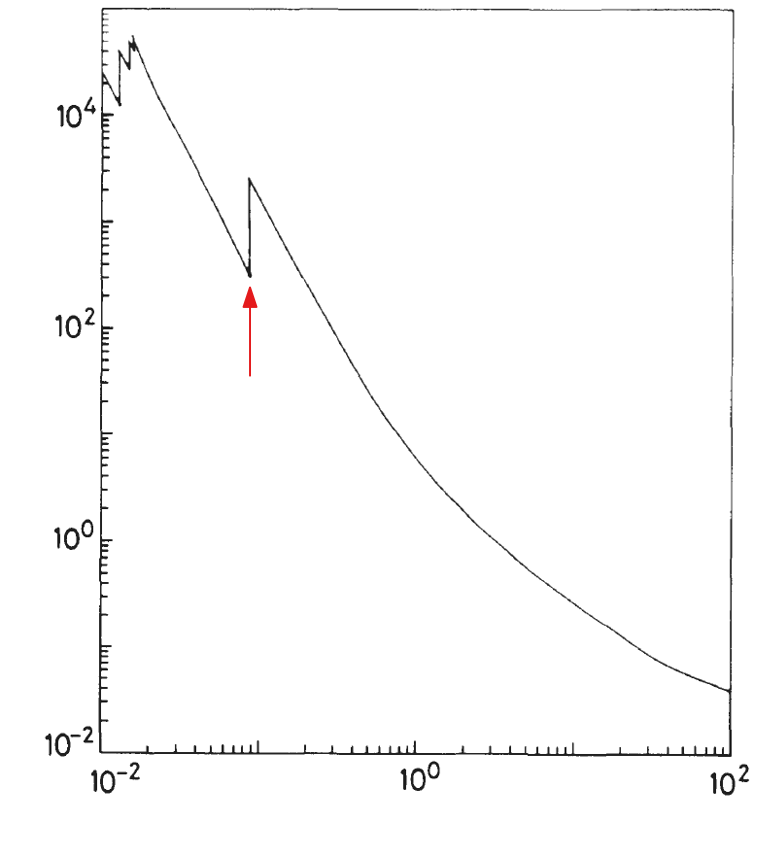 <?xml version="1.0"?>
<!DOCTYPE ipe SYSTEM "ipe.dtd">
<ipe version="70107" creator="Ipe 7.2.2">
<info created="D:20160430121529" modified="D:20160430121919"/>
<bitmap id="1" width="800" height="869" length="9493" ColorSpace="DeviceGray" Filter="FlateDecode" BitsPerComponent="8" encoding="base64">
eNrt3UuO40qWoOGtcAm+gjuILRR8BwbkSNMaBBBArKEBQ480buTIR4kexiiBsgXUFhp3Bz4p
QO16knqQIuUUZaR9P/JmRLjLXRTJn+cce242AAAAAAAAAAAAeIhQDSFuQqx/Im7/b/fPuCXE
EUm7/3W/JMWvD5BOH6X5+tBxMC46+pKqt/crVuv1erX9v/Xvr7+cvvb1t7dbL38Gfx3+q3l7
2/23O4K3t+OX3r7k3H6h2v+5ahxxK2/V2HzJuH1EbJ8Tobol5z9PB7s9zL8On+bwz8ZBvfU9
uLDV/OT717Ni/6DY/rlp/teDXo+r848UDh/28K3tg7LxdNx+oXEyqrB9pobmuTo8VlPav/vu
yZanH7FaDXn55/pzmuP61+G/mo+vd/742B/B58f+aD6//rlef/3jYytz30PbvfjJ7B4vv0//
/Dgc+/rv9d+fm//Z/evrOP7ef2t/Zvev63twq7GeRKvuD7G6fN1q//hs/vz+S7+3X1w1Pv5q
1fiJ3/Vxrxqf4a/6eZWy9OPtUxDFy/jX8dHwo8oygsR31wgZ8PGWpx9vv1wbZMB7nn5Uf/3j
H//43//l+oAf4gf4of4AP/gBfjw/v/pwacCP1vr8x7b1+Y/rA37wA/wYll/pPwc/1OfgBz/A
D36AH1PVH6t6jDXAj3M/du1X/+ffrg/4cSt+aL8CP9Qf4Ac/wA9+gB/8AD9eX5+vjL8CP9r8
2LbvhvX/dX3Aj1vx42OzMfsc/FB/gB/j+vFnZegJ+NHGx9vKlQM/2ljJv8CPVtbWb8A0fqRZ
+lGtXTpM4UeWR7VfP/F/bn7v3/xA6X7s1t/9dXP+x39+bP1QoKPk+PHf7Uf842OzqhQgUH/c
POL9dl8CCKbwY3btV6v9vlcCCMrNrzoOa33YUVGFDn60+/Hjj6uHMv0IPfxQgUD8uOXHbqvq
oALBBH5k2X7VHT/iJmx3fleBoND4UV2un/jx68yPrwDyFUQkWCi0/tg34f6vWop6w86tH18v
SBsJFkqtPy73x1nXMuz82EcZCRbK9ONyfdHPt1M2VfsRJVgo04+rw3qvjhlW7cdGggV+HPw4
ZlgNP1To4MfRj0O50fDDMu/gx8GPY3tuww8VOsr0Y3XtxybtK5CmH8EgLJTox/qGH5uwq0Ca
fiQVCMSPgx/7erzpx0EZoPD6Y1VtDsvynvkRVSDgx9aKXTq1m3ve8EOCBX4c/diE3dzz5pRg
g7BQoB/b8buf136k3bjFsynzEiyU58du+O5/Nta/+l3V34jdpTxQQvxY/7mKH1/h4tIPg7BQ
nh9XQWFV1ZHl3I8gwUJpfqzb/NhNrd1IsCB+bG7kV7uptRsJFor2473Vj68AclcmoDA/ftdW
XK24YpQ7xI/2V+sCQWF+XNUUvzv8iEa5oyw/roZVrUPHyw3CwnP4fMvUj3q9qz2rOCjcAIv2
43Lc4XtHfmUUL0rLry6XZ+/0wyheFObH5fLs3X6YJoWy8qt4kTN1+7EJEiwU5cdF0X3HDxU6
isqv4kVMuOOHAILS/DiLCff22U0CCAry43KHwbv7UNuvE6X50YgJd/2w3RpK86MRQO76oY8Q
4/ORb/vVNibUo0zu1efbFxvmjpH5u8rZj8byoff9SBIsFOPH8c9Vbz+M4sXorPP2I1XHpOlu
/aGPEMX5Uc8NfA/3f0ofIUYm2/Ell/d8j/ihjxCjk2v7brq45/vEDwEEI/ORe/w4rt7Ty4+k
iRdl1R/H5d9WvQ5UEy/K8KNe5GrfbNvvQCVYKC1+pMOunH1+ToWO0vzYb+LcL7+yFBYW60dM
t/1I1Y+//99bvwM1ShEL9SNW1W0/NvuxvP1+i5VMsEw/QqsfcYAfUQDBEv34kiC0+JEG+LGp
9IFgeX6kMwPO/dgHkL6/SQDB8vw43zbtwo+dIL0DkQoES/MjNbOraz82A/zQSYjF+XGxq+CV
HwIISvbj4va/8iMNCSAqEMzQj9SIEbuKOzbDw+4Fsc2PQQmWAIL5+dFohEqH5XtOPuz/VvcQ
XvuR4oC3slYc5uZHrIU46XEsyg9i1H5U1TffS4aFefnRCBiHSFIHlOrkRzWKH0aZYMZ+HONG
qk55VXWecX3XD/vlYGZ+fBXfh9v/lFZtOwWrp/hxnJULzKU+P/aRN7syvv6adsX3llAX8PHb
hyXBwtz8iEc/wvlXGv6c/vbt9xJAMFc/YqMqCWcpWP3luCclAQQF+9E8gHhezFdDJkZdvZk+
EMzRj6rdj82IfljOHfP3I3T5EXZJ1qMJVhBAMHc/Ypsf8dvvZqkGzL7+eKIfjc11gCXU55f1
R/zm2wkgmLsfsas+T996P0s1YJZ+hGn82ARNWJibH5vGfd+mwCj1x1eJrgkLs/MjXo5PvOXH
OO9oqQbMzo+tFuGoR2zxY9f18f0AUm+gDszEj3i3c/x7XednJbo2XszEj1NneajuFODVKA28
G228+B6fb2nCdztfvuR8Sbhb+dUIxyaA4Du8x9e8b3d5UY0W1owywRz9uJeJjRbW4k8BBAvz
I1bjHZaZhFiaHyMWIGYSYnF+pOpOAS+AoGw/4mjxQwCB+kMAAT8eDCCrP640+NH66wx0x6L8
CKP+Pp2EWJYfo8yPqn+fEh0L9GO0gxNAsCw/4igTQOoSXQCB+rz9NwogWIwfaXQ/kgAC8aMd
U9HBj64KxFR0DPdjU4of2njxgB+pFD+08WI5+VXVmK0ugIAfTUad/1H/UgEEi8ivnuKHAILF
xI/wjF8rgGCoH1ke1VPqc52E4Ef37xVAwA8VCPjxCEaZYBH1+ZMOSwWCBcSPp/lhV3QswI/N
qOtfnZsnw8IAP1Kmfoy0Qc71b5ZhYe71R3yeH9b6wezzq1iFtEnpKe5KsDB/P54Y1n6aKAV+
tJfoKhDwoyPDUoGAH+2/XQUCfrRjqQbM2o/0XD8MU4T40VWByLDADwEE/BBAwA8BBPw4+RGe
M3z3hIlSmLMfTxufeEAnOubrx358+6gb5AggWJAfTx92rwKB+rxLQaOwMFM/QvX8aY0SLNzl
82em5ccEMert0/VHN+tYrB/6CMGPUSv0P0p6fhTjx/AAstLmxY9y/AhDb/d3KRk/yvFj8Fpx
K4tn8aMcPwZXIOtKAOFHOX4M7QP58kMA4UcGfkx0WAMDyJcfAgg/yokfAweZbP0QQPhRjh/D
lvr58iMKIPwox49hS/18+TG8URj8mK8fg+ZJrbfbTld22OFHMX4MasJab9sNZFj8eL0f+wmE
U1QgAzKsnR922OFHJn5MEUVS1X+c+y6/2gQBhB+v9iM+ef2S5put+/sR90YJIPx4qR9hwjfr
X4Hs/VCB8KMkP/o3YR38sLYDP17sx6SH1buT8OiHqYf8KMiP3gHk5Ecwd50fxfjRuwI5+ZEE
EH6U40fq2Qdy8sMoE34U5Effgrv2wyiTMvjNjwH5UsMPbbziRzl+9Bwz0vDDKBN+vNCPauI3
7BcOmn5E6/fy42V+hKnfsVcF0vTD+r3qj3Lyq363+5kfdtgRPwryo8/tfuaHAMKPgvzoM2bk
3I9hc3PBj1n70WO/gws/qnc3ED9K8aNHl9+FH0kAWTorftQB5G6L7YUfRpnwoyA/7geQSz8M
U5RfFeTH3U7CSz8EEPGjID/ujhlZX/brG4W1cN75MaACWV/165tpy49y/LjX5be+Hhemk5Af
5fhxpxN9fX1cRpnwoxw/7oSDG34IIPwoyI/ueuKWHyoQfpTjR/corFt+mGnLj4L86AwHN/3Q
xsuPcvzoDAfrm/O2zLTlRzl+dIWD234YZbJcVtmu3542abeG++QH2BEObvuhRF8ume//MdUm
OT0DyLpl3QgBRPwoxo+ODXPa/BBA1B9T51cnXlCBrAf6IYDwY2I/Xvruq6F+CCD8mNaP9MJ3
b73bW/3YWCyOHy+oPzILIO1+RAkWP4rxoy2AtPuxkWDxY/r6PLMKpMOPaBQWP6a7P8Nr378l
gHy+VcOLevBjdD9efVgtd/t7ux+WauDH1PnV6xqxWu72Dj+MwuLH1PV5dqMU37taDKymyI9S
/GgZpdjph02f+TGZH+nlh7Aa6kfSSciPiW7O8PJDuNmE1emHpRr4MZUfGRzWrQDS7Yf13PlR
jh+3Aki3H2ba8mOq+uO1/edt5cQdPyzVwI+J/Hjp+KvD3b4a6odOQn5MGT9e3Ih1XU7c80Mn
IT8m8SPkcBTX0eCeHyZK8aOU+vxWNLjrhzZefhTjx3V71H0/TAThRzF+XLVH9fBDAOHHVPX5
yw/uMoD08EMFwo8J/Hj5AMXDgayG+iGA8GMCP0IW8eMrGnwO9cMokyX5kTL1I5sjWQ/1wygT
8aOQ+vwqW+rlh1Em4kcxfpxlSx9vveKaACJ+lOLHWSf6ul/eJ4Dwoxg/mp3oPf3Qxiu/erIf
IZ9jaQSQvn5o412MH3keVhbj26+zpd5+CCDyq1L8aJTbn299j0gFIr96qh85zP+4zpbe+/oh
gMivyqjPz2723n5sgvWqxY9C/Kizpf7pqJmE4kcxfpwCyIByTSchP0rx47iUycdb/3bnaDVF
fjztfsysWe1Qoa+HtKhJsJbgR5btuzE3Pw6jsP4e1OL80zh3fhSRXx070QfFjy+pVCDyq+fk
V5nMr20c0WqwH0aZLMCPLNt3Yzbza+uItg0GA/3QSSi/elb82JOPvWHbHDXQDyW6/OpJT+uQ
n7Kr4X4IIPwooz7f3uur9Y+hIyaNMuHHU+qPDNO+8MCIYqNM+FGKH/GREfdGmfCjED82j/hh
Kjo/SvEjPDJjSwDhRyF+pIdmNOok5EcZfuwCyOADM8qEH4X4sQ0gwztmBBB+jF4K57tsxHDZ
BRB+FBE/No8Neal0Es6WTGN/NvsbXHr7yJJD2njnyzrL8bsZjk/8TmDTxjtfPzKdPxhyWv/q
+59HAOFHAfXHw/zTVFt+jFp/LOw8y7D4wY92dILwgx8CCD/4oUTnBz9GDyCrP243fvCjLYDo
JeQHP1pJ1dun+40f/GgNIBas5gc/2gUxTpEfI/kRlniydYLwYyQ/4hJPtpkgs+M3P6b8WCoQ
8UP9oQJZDCt+TFqBEIQfo/ixzATLeqPyq3H8yG3/j7ECiBKdH/xor0AEEH6M4UeW6zOM8ckE
EH6ozzs+mgCiPudHe4kugMyId35MXqILIPzgR3uJLoDIr77rR1jwOTfKRH3+3VsoLvicG2XC
D350VSAE4Qc/WjHKhB/86AogSnR+8KPj8wkg8yCb9qvz5dqX7oc23pmQSf9HCufDEZfuh05C
fgy6XS72w1m8H0aZ8GPA3bLbFzbVu8Mu3g/r8fJjSL26G08ST8NKlu+HBd3V54OfqSX5oZNw
DmTVvhsKyq90Eoofw6uQVI4f2njVHy3RYevC9e60jfK8CD82lQyLH6en5bYJ96TCvj03pHN/
6kkfRfihE4QfjdK70f93XJ6kOQvqbLWSMvyQYfGjDg61AOHkx6ng2GZXDVvK8MNMKX6cRYx4
iiXb1Gr3Z0OPVJwfZkrx43j/h3DwI520iLUU4XwtuEL8MI6XHw1F9nd9qKNGaIaUTYF+JHsS
8qPOseJFIX7S4pB8xdL80MbLjxt+pIuiPFYXC+4W44f1ePlx7UezbE9F+2E9Xn6c+5Eu/Dgc
QIypsR51OX4IIPw48yPe9uPypcVcAQGEH61+bFr9OOZbIaSFXwKjTPjxsB9VtfhUyygTfrTV
5338WHr8MMqEH21+tN3+BVjRCCD6QPjR6sem8Pp8o5OQH00/GkOtUrsfS91/8Bam2vKj9qNR
oMe26vvG/JBFBxAlOj82jfG76RQ++LHRSciPhh+nYe2p3YCi6vONNl5+7HQ4/C3cbbwtqz7f
6CTkx5cgJxmOgoT2UJMKuxACSPF+NFXZGhJiRypWVP2xsR4vP4aVKqX5IYDwY1ApH69XkFOB
gB87P2JxV8KOIPzgR1cAMcqEH0Pyq9ICiE5CfqjPOz60DIsf/BBA+DFKflVW+9XGKBN+qM+7
S3QBhB/8aM+wBBB+8KMjw9LGyw9+dHxwgvBDfd5egVjMhB99/Chj7avrCkQbLz/6+BFiDKHA
LCu+/XJX8kP90S6INix+8KP9s8uw+MGPjgBizzV+8EMA4Qc/VCD8eIIfoeSLIoDk40emd0hV
hRK7P/YYhpWPHylXP8qb/9H4+EaZyK/u+BG71o9begVilAk/1B8CiPrjwfsjln1ZLOiu/uBH
lyBKdPkVPzrOgADCD34IIPIrfjyCtRr4wY92kokgOfiRafa9n19btCUyLH60+1Ho/NqzDEsn
CD+6/Si7RNeGxY8WP4JLI8PiR1ttqj7fZ1gCCD9uZhb82CGA8IMfHSdCic4PfnQUYr+dA35c
3RWVK3MoxEwEeSUf/+RH3oJIsF7JOvIjb3QS8uP6puBHnWFp4+WH+NGKTkJ+XPuxXZ9BG9b+
ZAgg/Lj2o/jhiQIIP1rrjz3JFdoYZcKPq0em+qNZopspxQ/1uQyLH+LHY88LnSD84EfH+TDM
hB/yq/YTokTnBz+U6PzghxJ9NqyMv5oJOkFewL//Q/wQQDC3/Er8EED4IX4MK9EFEH7woz3D
EkD4Ib9q5+fqj5PAD/GjLYDoJeQHPzpOixKEH/xoL9EFkIlZ8WNWGZYAMin/+sv8wXkJYqC7
+FHPP+fH1ZNDhqX+2FiZQYbFD/XHIwFEhsUPfrSSzLXlBz+6BFGC8MOlUYK8nj8/+DFDQQSQ
ifh448cMMywBZCre+TFDdIJMRK795/zoxmomE2H81UxLdIJMgvarmWZYSpAp0H411wCil3CS
8FHxY6YBxIq8JfsRXJt7p0gAeT76P2YsiEbe56P/Y7boJRQ/IMNSf/DjsQBCEH6gHeth8QMd
6CXkB5Qg/ODHgydKhsUPtJcgBiryA10lyKeTwA/IsPjBj+HY+fmJGN++hAyLIE8MIPyYfYal
F6Q4Pyy/O+Rs6QUpzI8QrNw+5HQRpCw/ogAyTBCNWIX50cBVuotGrHL9MNW2TwAhiPwKHTW6
Rix+oD3D0o/OD3ScMhlWefWHVt4hNboMqzQ/RJEhNboMqyw/XJ5hyLDUH1CC8IMfj2VYSpBS
/AjxC+X5wBJdI29Z9bkSRIbFj3Y/ZFmDBZFhqT/QfuYMdS/CD5fmQZQgo/oR+LGwGl0JIr+C
Gl19bu7HQ+gFKcYPYeShk6dGX74fuw5C8eOxs2dv26X7oev8O6dPAFm6Hy7Nt0oQjbz8QDs/
tWEt2w+F+bfQC8IPdJ1BgizaD/0f3y1B9ILwA+0ZloFYS/aDGWp0frT74dKMUKPLsPiB9rOo
m5Af6KjRCcIPqNELrM9jivpAvl+CqNGX6YflS8Y5kQRZrh9BABFB+HHTD2qMFkG08n7Dj5ip
Hy7NWBjrvsT44dKMxtvqj5PAD7SVIFp5H/fD+ldqdKg/Ck+xCMIPtNfoGrHkV+gQRAmyrPp8
t/yVDXJG46dGrEXlV+YPjlyjW1RxWX6IH2MLIsVakB/Gl4yORqwF+eHSjF+ja8Qa7of2q4IE
UYKIH2hHCcIPdNTohirKr9B1XqVY4gfaSxBb5/ADHWdWAOEHOiIIQfiBLkF0g8zdj8CPJ55c
Henzjx/GlzyPiiCz98Pw3eeRKiNN+IGOFEtHuvoc7ZguxQ+IIPzAYxiKxQ90BBCDeefrh50N
JhBEK6/4gY6TTJC5+qH/fAqsOyp+oFMQRbr6Ax3PIaN5+YGORJYg6g+IIOoPPFSDEIQf6ArW
JkypP9BxtrXz8gMdKZb5IOpzqEGWEz/sbjDtCSfIvPzYYxa6Ip0ft/KrPSKIGoQf6vMM0FE4
Iz/0f7wiZpswdcVK+xWODyXdIJd8vMmvcKpBCMIPEGT2+RU/XpVimTA1h/qcH4p0fvAjvwxL
N0iT/wr8wLkgukHED3SkWATJrz5PMUZ+5CKIFOtALu27+/0M+JFJ9NbMe0yv8hghe7XdBz8U
6fy40KMhCD8U6fw4XY39QPZQW8EPRTo/6vARD1ZEfhCEHxfl4NGGyI+MinSC5OdHxQ8RpFA/
Umr1I/KDIGX7kWJzNnmMVTguT5JulOX8yIFYfEfhZH6ks9VIDssvhHQeNfiRGcXPB5nMj+Zq
Pak6cS5D4kdughS+T/pL/Kj12H/lJIP6Iz/KbsaazI9Q+xGPHeXhEEC0X+UcQYoWZML6vKp7
AY/jSA6ChGPlrn8wR0puxpqyffegRaya9cbWjFTHk8QPghTrR3WwIDa+FA9xJISz8YkW3s0p
x/qx/sOPifxozvOoK/TqfAIIP7Ki2LVHX+xHPIaMWHeHyK9yTLEKXdbk9X5ULa91T+ZFmR0h
+fphZ4PsqvQPfkziR+jjR01wb+YhSIGDTV4fPyI/5kIqb/HRfP3Yr/ejDMmK4pqxXuBHY7ju
WV+I+nwGEaS0ZqzX9J/H0+luq8PV55nyc/XBj2f5cRp/le6Ej1P9wRJVeml+xON9H9prb7U5
QUr14zAXpHN/8+ML3I4ZUlAz1pR+hON7hftNt8xQpZfmRzq9VQz3sid+ZC3IWylV+qvWv9oO
TIyxKxf7+naMRvHmGkEKKULWVa7741Sd9QleLEghe6Xn7of23XxzrF/8eKEf7sDMKSKC8AOP
UkJHCD/wDUEW3xHCD3xDkMWP5824Pt827yrPM69Bli5I7u1XbsHMWbggmfoRDU8UQfLwI8sU
ZrfWT9J9rgZ5Mas8Mxgd5yJIFrzzA98OIctd+Ycf+D7LHWvCD4yRYy11wHu2fuy6P/R/zKdK
f/vgx5R+GN4+rxSrWmQRknn8cN/NKcf6xQ/1B9qr9OUNV8zWD7fbDCPI8tZt4AfGjCC/+MEP
tLI0QbL1Q8uuGoQf7X7o/5gpyxpsknn/hzRLCOFHux9aeWdIXFBXof4PPCHHWsxgk/eQqR9u
snkXIetl5Fjad/GUImQhk6b4gecIEhdRhKz4gSeV6UvoK8x0/RJ+LEKQ1ef8/Uj8wLPK9NmH
kGzXv7Ly1SKqkLkLkmn8sH/tUpj5fun8wLNzrDkPN7F+O56eK8+4KyRbPwSO5USQGQuyzvQ5
bfzVogyZbV8hPzABs23H4gcmYabtWPzARFd0lu1Y/MBEKdYsV//hB6YrQuY3Hivb/kF+LFCQ
+Y3HEj8wIbPbByFbP/QPLtWQX/wYwQ8DTJYbQv7wYwQ/DE9cqCBzWv6HH1Cmqz+QVQj5+Ysf
34vB2q8Wzc/V+g8/vhE/+LFsqnkMeucHXkOYxXATfuBlRcgM+gr5gdcZkv+ALH7gdaQq95Ze
fuClVUjmgqzt/4GXXum8h5vwA6/OsX588mNo5caPcgTJOccSP6AI4Qey5meuRQg/kMUFz3TM
+4ofkGO18q4+Rx6XPMup6dnuzxniF8ltUw4px6np2fpxgCElGZLfiMV8/dgGkGAWYWlVSGYN
We/qc2RVeOY1bYofyCyEZNXSyw/kFkJymhXCD2RXpmfUF6J/EFmGkEyqEONLkOUNkEkVIn5A
CFF/YH5VSA4hhB/IOIR88IMf6DBk/Ycf/EBblvXiQp0fyJvXLnDCD+QfQj75wQ+0CvK6/nR+
IH9eN+ydH5gD8UVlOj8wD0FeE0L4gZkI8pKWXn5Amc4PyLH4gaWHkKlzrGz9sLAPbjB1S2+2
frgVkEGZLr/CzAQJbx/84Adac6wJIwg/ML8QMt3EKX5gfky3AhA/MEemmhXCD8wzx5pmVki+
+3+4BfD6HCv3/T8qpuCFZTo/MF+eH0Lyzq8UIehOsp6945T6HHNPsv4804+YqR+yKvSKIFW1
Krf+CIbx4pVleu71uTQLPcr0p+VY+dbnX5HDBujomWQ9a8ii+hxL4FnjTfiBpYSQPyX5UcUd
Ljx6ChJ+rP8U5If6HK+vQvKtz8UPDGX8pl71B5ZEGNkQfmBZIWTclix+YGmCjFmG8AOLq9NH
TLK0X2GBhlRjGZLt+N0DBpjg0TJkDEPeQ6Z+CBzIwBDr72KxZcgIG4bwA4suQ9bfiyHZ5lcK
D2SQZWU+vsQFxksNyb191/XFtw0Jj6dZ2eZX/MCIMeTRIGJ9URRjyOeC/HBJMSrb5t7hMYQf
KMaQOLy9lx8oKc3aKTIgz8q2Pnct8aRba8gMEfED5ZXq/WeI5OlH0j+Ipyry9t6vVs+8f5Ag
eFYQ6VWIGF8Ciqg/gGtDwt1+dX6gZHatWes//ABukbZB5EdrmpXt/HNXDhMq0taxnqcfiR+Y
VpHqtiJ59p9HfuAFN921IsaXALUhl2NPsq3PzT/Haww5G3uS+/61LhmmrkSaWVaefkR+4GWE
umP9401+BVwHke0IxvX6R6V/ELihSMh5hCw/kEmWn+mRuTzIIYboHwTa85jID6CFUBl/BbQ/
qNXnAD+Axfih/gA/+IHs/ci1/2O/folRJnglIdv4Yf8PyK/u+WEBLPDjlh8yK7we/efAHOOH
awN+8AP84Af4wQ/wgx/gBz8AfgD8APgBjI3+c4AfwCMEfgDiB6A+B/gBFF9/7Oefmz8I9cct
P0ywBT86/NhGjyqYZgt+qD/AD35gZmi/AvgBzDu/Ss3WXH6AH03C2Xbn/AA/zo7jrLuDH+BH
I7naqhHqAMIP8OOsHk9NLfiBTSY3ZkZHk/gBfnQV6fxAwX6kzj2h6gYsAxNRih+Nt4idY3Ib
3+IHCvEj1Pd6OLTihn2tcfhH47thww+U5EdsdPuF06yOKjWmeNQ1R7XhB0ryIzUM2Aqwnc8R
98bEwwzBQz2SquaeavxACX7E2o90CiSxurG94HldYv9BFJFf1X408qcbNXo838tZ/EAZ9Xnc
HO78hhSxUYnfVoYfKMOP03s0kqpUXb7tqVYPc/EjZZ8BWvxlbn40dUi3/ajm4kfM/giNQZiT
H+nCj3j5sGs2ZvGjDD+yX55mOj9itx9X15YfBfgxg6v8Ej820/ox9JfF6n5aP9iPycsBfvDj
VC3HgZchXX4txJvvHo+FUgznt91gP7rOdLj1uy4z0HT7e7HlXAy/tJ0nMQ4+69n7EXPyY/NU
P7o/x41fdvUDzRbnxrufFigO1RP9uGruvj7qs/drBrh6TGc4++bwS9v1kW5+L1TtmqdbCp/+
kp7gR6+HzNlJvFH9XIwuz6X9KgM/btt7+mv1VD+qu6fg7IBjM8BdztmP1YP51WA/rs5hvPm9
08+e2sRPzZRjJr63ftmFA20n8fRsSRcn8XV+bKb0I5TkR3jUj/BsP+LlyZzAj9jPj+r2SZzW
j/gqP6qS/Kge9aOauR/ViH5Uk/sRz5a3CuX5EYfVH9/1IxbnR3jYj5SBH/UA9nR/X4/qtEFO
P0LH50i3qp3LD576+hEf9iMMs/sBP+L3Lq386pV+nIa1p+puetWcPTWEGB76qbj/uXCYklLV
dobjX8NhR5LTN4//biWd/3k4srD/b/sbQuM9tu+dLoVtfqWeE5A2qRl/w/5lKe5+a9r/4Nef
KQyLwSnGwy+4+d1wYyuWdPkO9/34Zn0eluzH+fzBuz91GSF29+ThrjrsnrO7uSs88kzYq1qN
fQ7jyafTxOnarVBPAIr7P+8PMDm7Cept95rPobR71fZ5EPfNyrsXpG0jcrjyIzX+EW7doqnp
R5jAj3Bz/vnIDh4WuB40niel45Nze47j1Zkfl3Rs+Y+3boGvI4hVeJktnWyD2/Y1tU3xFAuX
TaimGIRwuX6JcaXLZXmOTHr60tBnPJZK3OwyoE0zZqeU4iadBa9Hf3vnD+7uwbhpyRnOQ4gr
BQAAAAAYvSa2ZkMpaAkbbkfn6uBYlB16UoYStFi61mh9pOz7yUWQAlKW/ZDcVFmmtz/16FAP
lcWnLPuHYPQsHOTH2Z94pHqb1R3Hj0Hn6iSKoPvY82U3TnNGT5fgUt9NmG/54aHyUEofNme7
oc3lkHH2yEgXCcFhikVszDLgx3xTlnTWhZXuFum4OCVVHVybk9Gau0vwY74py8UyJ51TohWa
1yevuZ1jcwoDP8Y6w6/2s15N7KyP43JGgOzq1hOjak5mDvu56rsnnvxqpNszvlqPw22fzqeo
XO13G4SPDj/qNWIOiznUs63V573Kt812zYOUWfVxvp3n18HEY0CJF0sAaLtqE+Ty9ITj+uCn
1zhx98u3dGOExutTltqP0NztNsN2hHyv8GWefDhVjeeO89SuR7W5lb3kkrKkUw/MWUNMvPWg
dEE7mjeqs8WdDgE4xI3xV73T02b2kk/Kcrjz49lut9WtOLO76K5qHz+qOjZ7sPTxIzbicLXJ
qXC79uNGm1q0vES3H+mGH6n32nzKt/o0na2Km7LxI5ytT1klfgzyI97ww5yy3uVburGWejgO
gM7Cj+rcjxsbpEVXu6cfOlK/c/qq0/YDWTyS+/qB3vkVP4aevhvZCz8WW5/zY+jpu333xSqD
1r8bfiR+fMsPVdo4fuRUIokfY/rh9C3Gj7p9lx/f8KORQQu/3/Ij5epHlD8/dIEvnykGci4w
fjSHgunyHe7HpjmQU/kx0I+YvR8NKaRXj/gR60eh0/eAH7lmL7EevxtP+YELPNiPZIuXcfwI
efqRDkOFkhF1w05f2FwIQo/hj5ezeSAhMz/q8S5G1H3rVO43pXYihvuRcfZy2iQ70AMv8mMW
2UusLMiP15Rv11u65yhItKELXlK+Ja0bQDsp0AOQvQAAAAAAAAAAAAAAAAAAAAAAAAAAAAAA
AAAAAAAAAAAAAAAAAAAAAAAAAAAAAAAAAAAAAAAAAAAAAADP4/8Djs7ViA==
</bitmap>
<ipestyle name="basic">
<symbol name="arrow/arc(spx)">
<path stroke="sym-stroke" fill="sym-stroke" pen="sym-pen">
0 0 m
-1 0.333 l
-1 -0.333 l
h
</path>
</symbol>
<symbol name="arrow/farc(spx)">
<path stroke="sym-stroke" fill="white" pen="sym-pen">
0 0 m
-1 0.333 l
-1 -0.333 l
h
</path>
</symbol>
<symbol name="arrow/ptarc(spx)">
<path stroke="sym-stroke" fill="sym-stroke" pen="sym-pen">
0 0 m
-1 0.333 l
-0.8 0 l
-1 -0.333 l
h
</path>
</symbol>
<symbol name="arrow/fptarc(spx)">
<path stroke="sym-stroke" fill="white" pen="sym-pen">
0 0 m
-1 0.333 l
-0.8 0 l
-1 -0.333 l
h
</path>
</symbol>
<symbol name="mark/circle(sx)" transformations="translations">
<path fill="sym-stroke">
0.6 0 0 0.6 0 0 e
0.4 0 0 0.4 0 0 e
</path>
</symbol>
<symbol name="mark/disk(sx)" transformations="translations">
<path fill="sym-stroke">
0.6 0 0 0.6 0 0 e
</path>
</symbol>
<symbol name="mark/fdisk(sfx)" transformations="translations">
<group>
<path fill="sym-fill">
0.5 0 0 0.5 0 0 e
</path>
<path fill="sym-stroke" fillrule="eofill">
0.6 0 0 0.6 0 0 e
0.4 0 0 0.4 0 0 e
</path>
</group>
</symbol>
<symbol name="mark/box(sx)" transformations="translations">
<path fill="sym-stroke" fillrule="eofill">
-0.6 -0.6 m
0.6 -0.6 l
0.6 0.6 l
-0.6 0.6 l
h
-0.4 -0.4 m
0.4 -0.4 l
0.4 0.4 l
-0.4 0.4 l
h
</path>
</symbol>
<symbol name="mark/square(sx)" transformations="translations">
<path fill="sym-stroke">
-0.6 -0.6 m
0.6 -0.6 l
0.6 0.6 l
-0.6 0.6 l
h
</path>
</symbol>
<symbol name="mark/fsquare(sfx)" transformations="translations">
<group>
<path fill="sym-fill">
-0.5 -0.5 m
0.5 -0.5 l
0.5 0.5 l
-0.5 0.5 l
h
</path>
<path fill="sym-stroke" fillrule="eofill">
-0.6 -0.6 m
0.6 -0.6 l
0.6 0.6 l
-0.6 0.6 l
h
-0.4 -0.4 m
0.4 -0.4 l
0.4 0.4 l
-0.4 0.4 l
h
</path>
</group>
</symbol>
<symbol name="mark/cross(sx)" transformations="translations">
<group>
<path fill="sym-stroke">
-0.43 -0.57 m
0.57 0.43 l
0.43 0.57 l
-0.57 -0.43 l
h
</path>
<path fill="sym-stroke">
-0.43 0.57 m
0.57 -0.43 l
0.43 -0.57 l
-0.57 0.43 l
h
</path>
</group>
</symbol>
<symbol name="arrow/fnormal(spx)">
<path stroke="sym-stroke" fill="white" pen="sym-pen">
0 0 m
-1 0.333 l
-1 -0.333 l
h
</path>
</symbol>
<symbol name="arrow/pointed(spx)">
<path stroke="sym-stroke" fill="sym-stroke" pen="sym-pen">
0 0 m
-1 0.333 l
-0.8 0 l
-1 -0.333 l
h
</path>
</symbol>
<symbol name="arrow/fpointed(spx)">
<path stroke="sym-stroke" fill="white" pen="sym-pen">
0 0 m
-1 0.333 l
-0.8 0 l
-1 -0.333 l
h
</path>
</symbol>
<symbol name="arrow/linear(spx)">
<path stroke="sym-stroke" pen="sym-pen">
-1 0.333 m
0 0 l
-1 -0.333 l
</path>
</symbol>
<symbol name="arrow/fdouble(spx)">
<path stroke="sym-stroke" fill="white" pen="sym-pen">
0 0 m
-1 0.333 l
-1 -0.333 l
h
-1 0 m
-2 0.333 l
-2 -0.333 l
h
</path>
</symbol>
<symbol name="arrow/double(spx)">
<path stroke="sym-stroke" fill="sym-stroke" pen="sym-pen">
0 0 m
-1 0.333 l
-1 -0.333 l
h
-1 0 m
-2 0.333 l
-2 -0.333 l
h
</path>
</symbol>
<pen name="heavier" value="0.8"/>
<pen name="fat" value="1.2"/>
<pen name="ultrafat" value="2"/>
<symbolsize name="large" value="5"/>
<symbolsize name="small" value="2"/>
<symbolsize name="tiny" value="1.1"/>
<arrowsize name="large" value="10"/>
<arrowsize name="small" value="5"/>
<arrowsize name="tiny" value="3"/>
<color name="red" value="1 0 0"/>
<color name="green" value="0 1 0"/>
<color name="blue" value="0 0 1"/>
<color name="yellow" value="1 1 0"/>
<color name="orange" value="1 0.647 0"/>
<color name="gold" value="1 0.843 0"/>
<color name="purple" value="0.627 0.125 0.941"/>
<color name="gray" value="0.745"/>
<color name="brown" value="0.647 0.165 0.165"/>
<color name="navy" value="0 0 0.502"/>
<color name="pink" value="1 0.753 0.796"/>
<color name="seagreen" value="0.18 0.545 0.341"/>
<color name="turquoise" value="0.251 0.878 0.816"/>
<color name="violet" value="0.933 0.51 0.933"/>
<color name="darkblue" value="0 0 0.545"/>
<color name="darkcyan" value="0 0.545 0.545"/>
<color name="darkgray" value="0.663"/>
<color name="darkgreen" value="0 0.392 0"/>
<color name="darkmagenta" value="0.545 0 0.545"/>
<color name="darkorange" value="1 0.549 0"/>
<color name="darkred" value="0.545 0 0"/>
<color name="lightblue" value="0.678 0.847 0.902"/>
<color name="lightcyan" value="0.878 1 1"/>
<color name="lightgray" value="0.827"/>
<color name="lightgreen" value="0.565 0.933 0.565"/>
<color name="lightyellow" value="1 1 0.878"/>
<dashstyle name="dashed" value="[4] 0"/>
<dashstyle name="dotted" value="[1 3] 0"/>
<dashstyle name="dash dotted" value="[4 2 1 2] 0"/>
<dashstyle name="dash dot dotted" value="[4 2 1 2 1 2] 0"/>
<textsize name="large" value="\large"/>
<textsize name="Large" value="\Large"/>
<textsize name="LARGE" value="\LARGE"/>
<textsize name="huge" value="\huge"/>
<textsize name="Huge" value="\Huge"/>
<textsize name="small" value="\small"/>
<textsize name="footnote" value="\footnotesize"/>
<textsize name="tiny" value="\tiny"/>
<textstyle name="center" begin="\begin{center}" end="\end{center}"/>
<textstyle name="itemize" begin="\begin{itemize}" end="\end{itemize}"/>
<textstyle name="item" begin="\begin{itemize}\item{}" end="\end{itemize}"/>
<gridsize name="4 pts" value="4"/>
<gridsize name="8 pts (~3 mm)" value="8"/>
<gridsize name="16 pts (~6 mm)" value="16"/>
<gridsize name="32 pts (~12 mm)" value="32"/>
<gridsize name="10 pts (~3.5 mm)" value="10"/>
<gridsize name="20 pts (~7 mm)" value="20"/>
<gridsize name="14 pts (~5 mm)" value="14"/>
<gridsize name="28 pts (~10 mm)" value="28"/>
<gridsize name="56 pts (~20 mm)" value="56"/>
<anglesize name="90 deg" value="90"/>
<anglesize name="60 deg" value="60"/>
<anglesize name="45 deg" value="45"/>
<anglesize name="30 deg" value="30"/>
<anglesize name="22.5 deg" value="22.5"/>
<opacity name="10%" value="0.1"/>
<opacity name="30%" value="0.3"/>
<opacity name="50%" value="0.5"/>
<opacity name="75%" value="0.75"/>
<tiling name="falling" angle="-60" step="4" width="1"/>
<tiling name="rising" angle="30" step="4" width="1"/>
</ipestyle>
<page>
<layer name="alpha"/>
<view layers="alpha" active="alpha"/>
<image layer="alpha" matrix="0.470306 0 0 0.470306 152.027 425.724" rect="0 97.8406 595 744.159" bitmap="1"/>
<path matrix="1 0 0 1 2.03458 16.2087" stroke="0.894 0.102 0.11" pen="0.7" arrow="normal/normal">
240 624 m
240 656 l
</path>
</page>
</ipe>
